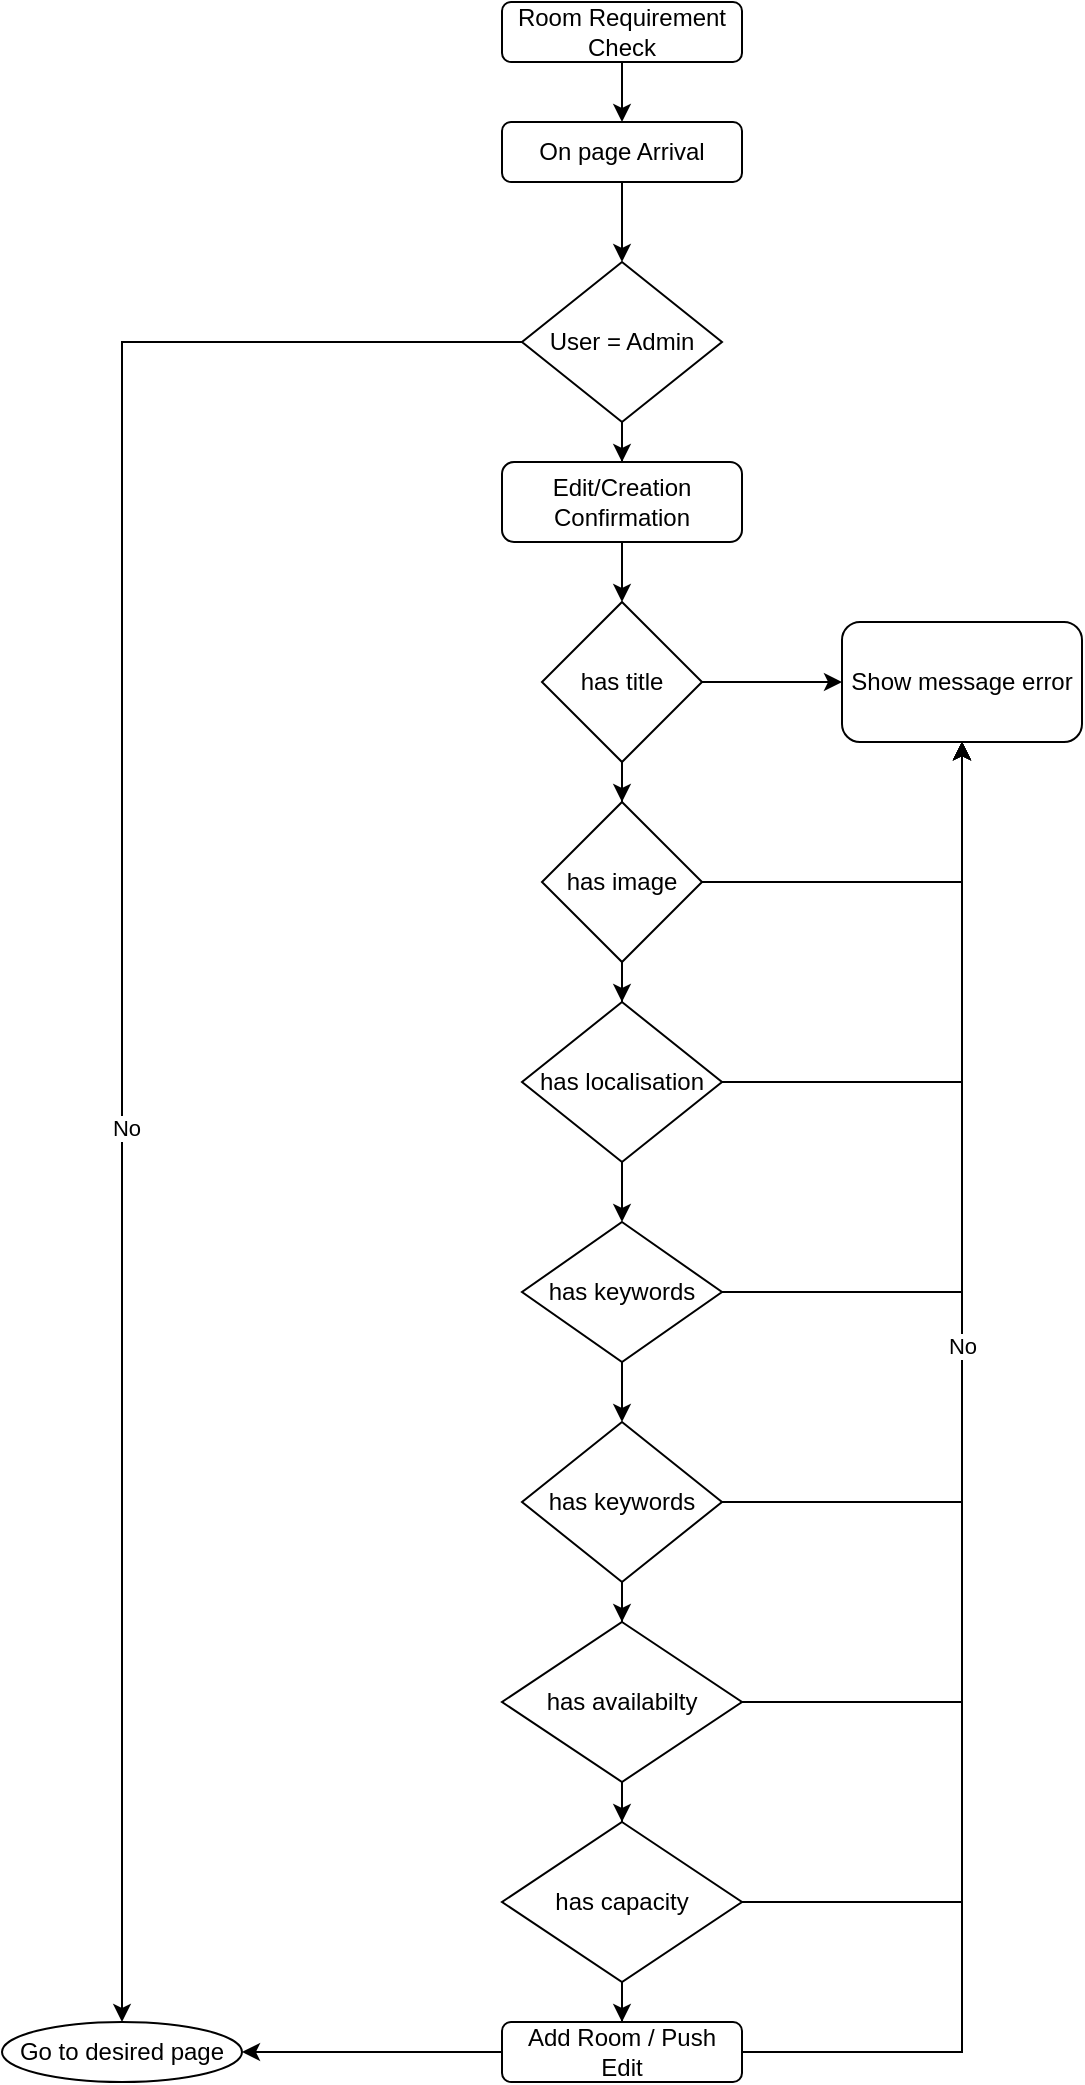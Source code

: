 <mxfile version="27.1.6">
  <diagram id="C5RBs43oDa-KdzZeNtuy" name="Page-1">
    <mxGraphModel dx="577" dy="1150" grid="1" gridSize="10" guides="1" tooltips="1" connect="1" arrows="1" fold="1" page="1" pageScale="1" pageWidth="827" pageHeight="1169" math="0" shadow="0">
      <root>
        <mxCell id="WIyWlLk6GJQsqaUBKTNV-0" />
        <mxCell id="WIyWlLk6GJQsqaUBKTNV-1" parent="WIyWlLk6GJQsqaUBKTNV-0" />
        <mxCell id="UW4Dl20vLm4pyve4zOM9-10" value="" style="edgeStyle=orthogonalEdgeStyle;rounded=0;orthogonalLoop=1;jettySize=auto;html=1;" edge="1" parent="WIyWlLk6GJQsqaUBKTNV-1" source="UW4Dl20vLm4pyve4zOM9-0" target="UW4Dl20vLm4pyve4zOM9-9">
          <mxGeometry relative="1" as="geometry" />
        </mxCell>
        <mxCell id="UW4Dl20vLm4pyve4zOM9-0" value="Room Requirement Check" style="rounded=1;whiteSpace=wrap;html=1;" vertex="1" parent="WIyWlLk6GJQsqaUBKTNV-1">
          <mxGeometry x="340" y="40" width="120" height="30" as="geometry" />
        </mxCell>
        <mxCell id="UW4Dl20vLm4pyve4zOM9-15" value="" style="edgeStyle=orthogonalEdgeStyle;rounded=0;orthogonalLoop=1;jettySize=auto;html=1;" edge="1" parent="WIyWlLk6GJQsqaUBKTNV-1" source="UW4Dl20vLm4pyve4zOM9-1" target="UW4Dl20vLm4pyve4zOM9-2">
          <mxGeometry relative="1" as="geometry" />
        </mxCell>
        <mxCell id="UW4Dl20vLm4pyve4zOM9-29" value="" style="edgeStyle=orthogonalEdgeStyle;rounded=0;orthogonalLoop=1;jettySize=auto;html=1;" edge="1" parent="WIyWlLk6GJQsqaUBKTNV-1" source="UW4Dl20vLm4pyve4zOM9-1" target="UW4Dl20vLm4pyve4zOM9-28">
          <mxGeometry relative="1" as="geometry" />
        </mxCell>
        <mxCell id="UW4Dl20vLm4pyve4zOM9-1" value="has title" style="rhombus;whiteSpace=wrap;html=1;" vertex="1" parent="WIyWlLk6GJQsqaUBKTNV-1">
          <mxGeometry x="360" y="340" width="80" height="80" as="geometry" />
        </mxCell>
        <mxCell id="UW4Dl20vLm4pyve4zOM9-16" value="" style="edgeStyle=orthogonalEdgeStyle;rounded=0;orthogonalLoop=1;jettySize=auto;html=1;" edge="1" parent="WIyWlLk6GJQsqaUBKTNV-1" source="UW4Dl20vLm4pyve4zOM9-2" target="UW4Dl20vLm4pyve4zOM9-3">
          <mxGeometry relative="1" as="geometry" />
        </mxCell>
        <mxCell id="UW4Dl20vLm4pyve4zOM9-30" style="edgeStyle=orthogonalEdgeStyle;rounded=0;orthogonalLoop=1;jettySize=auto;html=1;entryX=0.5;entryY=1;entryDx=0;entryDy=0;exitX=1;exitY=0.5;exitDx=0;exitDy=0;" edge="1" parent="WIyWlLk6GJQsqaUBKTNV-1" source="UW4Dl20vLm4pyve4zOM9-2" target="UW4Dl20vLm4pyve4zOM9-28">
          <mxGeometry relative="1" as="geometry" />
        </mxCell>
        <mxCell id="UW4Dl20vLm4pyve4zOM9-2" value="has image" style="rhombus;whiteSpace=wrap;html=1;" vertex="1" parent="WIyWlLk6GJQsqaUBKTNV-1">
          <mxGeometry x="360" y="440" width="80" height="80" as="geometry" />
        </mxCell>
        <mxCell id="UW4Dl20vLm4pyve4zOM9-17" value="" style="edgeStyle=orthogonalEdgeStyle;rounded=0;orthogonalLoop=1;jettySize=auto;html=1;" edge="1" parent="WIyWlLk6GJQsqaUBKTNV-1" source="UW4Dl20vLm4pyve4zOM9-3" target="UW4Dl20vLm4pyve4zOM9-4">
          <mxGeometry relative="1" as="geometry" />
        </mxCell>
        <mxCell id="UW4Dl20vLm4pyve4zOM9-31" style="edgeStyle=orthogonalEdgeStyle;rounded=0;orthogonalLoop=1;jettySize=auto;html=1;entryX=0.5;entryY=1;entryDx=0;entryDy=0;" edge="1" parent="WIyWlLk6GJQsqaUBKTNV-1" source="UW4Dl20vLm4pyve4zOM9-3" target="UW4Dl20vLm4pyve4zOM9-28">
          <mxGeometry relative="1" as="geometry" />
        </mxCell>
        <mxCell id="UW4Dl20vLm4pyve4zOM9-3" value="has localisation" style="rhombus;whiteSpace=wrap;html=1;" vertex="1" parent="WIyWlLk6GJQsqaUBKTNV-1">
          <mxGeometry x="350" y="540" width="100" height="80" as="geometry" />
        </mxCell>
        <mxCell id="UW4Dl20vLm4pyve4zOM9-11" value="" style="edgeStyle=orthogonalEdgeStyle;rounded=0;orthogonalLoop=1;jettySize=auto;html=1;" edge="1" parent="WIyWlLk6GJQsqaUBKTNV-1" source="UW4Dl20vLm4pyve4zOM9-4" target="UW4Dl20vLm4pyve4zOM9-5">
          <mxGeometry relative="1" as="geometry" />
        </mxCell>
        <mxCell id="UW4Dl20vLm4pyve4zOM9-32" style="edgeStyle=orthogonalEdgeStyle;rounded=0;orthogonalLoop=1;jettySize=auto;html=1;" edge="1" parent="WIyWlLk6GJQsqaUBKTNV-1" source="UW4Dl20vLm4pyve4zOM9-4" target="UW4Dl20vLm4pyve4zOM9-28">
          <mxGeometry relative="1" as="geometry" />
        </mxCell>
        <mxCell id="UW4Dl20vLm4pyve4zOM9-4" value="has keywords" style="rhombus;whiteSpace=wrap;html=1;" vertex="1" parent="WIyWlLk6GJQsqaUBKTNV-1">
          <mxGeometry x="350" y="650" width="100" height="70" as="geometry" />
        </mxCell>
        <mxCell id="UW4Dl20vLm4pyve4zOM9-19" value="" style="edgeStyle=orthogonalEdgeStyle;rounded=0;orthogonalLoop=1;jettySize=auto;html=1;" edge="1" parent="WIyWlLk6GJQsqaUBKTNV-1" source="UW4Dl20vLm4pyve4zOM9-5" target="UW4Dl20vLm4pyve4zOM9-18">
          <mxGeometry relative="1" as="geometry" />
        </mxCell>
        <mxCell id="UW4Dl20vLm4pyve4zOM9-33" style="edgeStyle=orthogonalEdgeStyle;rounded=0;orthogonalLoop=1;jettySize=auto;html=1;entryX=0.5;entryY=1;entryDx=0;entryDy=0;" edge="1" parent="WIyWlLk6GJQsqaUBKTNV-1" source="UW4Dl20vLm4pyve4zOM9-5" target="UW4Dl20vLm4pyve4zOM9-28">
          <mxGeometry relative="1" as="geometry" />
        </mxCell>
        <mxCell id="UW4Dl20vLm4pyve4zOM9-5" value="has keywords" style="rhombus;whiteSpace=wrap;html=1;" vertex="1" parent="WIyWlLk6GJQsqaUBKTNV-1">
          <mxGeometry x="350" y="750" width="100" height="80" as="geometry" />
        </mxCell>
        <mxCell id="UW4Dl20vLm4pyve4zOM9-13" value="" style="edgeStyle=orthogonalEdgeStyle;rounded=0;orthogonalLoop=1;jettySize=auto;html=1;" edge="1" parent="WIyWlLk6GJQsqaUBKTNV-1" source="UW4Dl20vLm4pyve4zOM9-6" target="UW4Dl20vLm4pyve4zOM9-8">
          <mxGeometry relative="1" as="geometry" />
        </mxCell>
        <mxCell id="UW4Dl20vLm4pyve4zOM9-22" style="edgeStyle=orthogonalEdgeStyle;rounded=0;orthogonalLoop=1;jettySize=auto;html=1;exitX=0;exitY=0.5;exitDx=0;exitDy=0;entryX=0.5;entryY=0;entryDx=0;entryDy=0;" edge="1" parent="WIyWlLk6GJQsqaUBKTNV-1" source="UW4Dl20vLm4pyve4zOM9-6" target="UW4Dl20vLm4pyve4zOM9-24">
          <mxGeometry relative="1" as="geometry">
            <mxPoint x="130" y="210" as="targetPoint" />
            <Array as="points">
              <mxPoint x="150" y="210" />
            </Array>
          </mxGeometry>
        </mxCell>
        <mxCell id="UW4Dl20vLm4pyve4zOM9-23" value="No" style="edgeLabel;html=1;align=center;verticalAlign=middle;resizable=0;points=[];" vertex="1" connectable="0" parent="UW4Dl20vLm4pyve4zOM9-22">
          <mxGeometry x="0.134" y="-3" relative="1" as="geometry">
            <mxPoint x="5" y="3" as="offset" />
          </mxGeometry>
        </mxCell>
        <mxCell id="UW4Dl20vLm4pyve4zOM9-6" value="User = Admin" style="rhombus;whiteSpace=wrap;html=1;" vertex="1" parent="WIyWlLk6GJQsqaUBKTNV-1">
          <mxGeometry x="350" y="170" width="100" height="80" as="geometry" />
        </mxCell>
        <mxCell id="UW4Dl20vLm4pyve4zOM9-14" value="" style="edgeStyle=orthogonalEdgeStyle;rounded=0;orthogonalLoop=1;jettySize=auto;html=1;" edge="1" parent="WIyWlLk6GJQsqaUBKTNV-1" source="UW4Dl20vLm4pyve4zOM9-8" target="UW4Dl20vLm4pyve4zOM9-1">
          <mxGeometry relative="1" as="geometry" />
        </mxCell>
        <mxCell id="UW4Dl20vLm4pyve4zOM9-8" value="Edit/Creation Confirmation" style="rounded=1;whiteSpace=wrap;html=1;" vertex="1" parent="WIyWlLk6GJQsqaUBKTNV-1">
          <mxGeometry x="340" y="270" width="120" height="40" as="geometry" />
        </mxCell>
        <mxCell id="UW4Dl20vLm4pyve4zOM9-12" value="" style="edgeStyle=orthogonalEdgeStyle;rounded=0;orthogonalLoop=1;jettySize=auto;html=1;" edge="1" parent="WIyWlLk6GJQsqaUBKTNV-1" source="UW4Dl20vLm4pyve4zOM9-9" target="UW4Dl20vLm4pyve4zOM9-6">
          <mxGeometry relative="1" as="geometry" />
        </mxCell>
        <mxCell id="UW4Dl20vLm4pyve4zOM9-9" value="On page Arrival" style="rounded=1;whiteSpace=wrap;html=1;" vertex="1" parent="WIyWlLk6GJQsqaUBKTNV-1">
          <mxGeometry x="340" y="100" width="120" height="30" as="geometry" />
        </mxCell>
        <mxCell id="UW4Dl20vLm4pyve4zOM9-21" value="" style="edgeStyle=orthogonalEdgeStyle;rounded=0;orthogonalLoop=1;jettySize=auto;html=1;" edge="1" parent="WIyWlLk6GJQsqaUBKTNV-1" source="UW4Dl20vLm4pyve4zOM9-18" target="UW4Dl20vLm4pyve4zOM9-20">
          <mxGeometry relative="1" as="geometry" />
        </mxCell>
        <mxCell id="UW4Dl20vLm4pyve4zOM9-34" style="edgeStyle=orthogonalEdgeStyle;rounded=0;orthogonalLoop=1;jettySize=auto;html=1;entryX=0.5;entryY=1;entryDx=0;entryDy=0;" edge="1" parent="WIyWlLk6GJQsqaUBKTNV-1" source="UW4Dl20vLm4pyve4zOM9-18" target="UW4Dl20vLm4pyve4zOM9-28">
          <mxGeometry relative="1" as="geometry" />
        </mxCell>
        <mxCell id="UW4Dl20vLm4pyve4zOM9-18" value="has availabilty" style="rhombus;whiteSpace=wrap;html=1;" vertex="1" parent="WIyWlLk6GJQsqaUBKTNV-1">
          <mxGeometry x="340" y="850" width="120" height="80" as="geometry" />
        </mxCell>
        <mxCell id="UW4Dl20vLm4pyve4zOM9-27" value="" style="edgeStyle=orthogonalEdgeStyle;rounded=0;orthogonalLoop=1;jettySize=auto;html=1;" edge="1" parent="WIyWlLk6GJQsqaUBKTNV-1" source="UW4Dl20vLm4pyve4zOM9-20" target="UW4Dl20vLm4pyve4zOM9-25">
          <mxGeometry relative="1" as="geometry" />
        </mxCell>
        <mxCell id="UW4Dl20vLm4pyve4zOM9-35" style="edgeStyle=orthogonalEdgeStyle;rounded=0;orthogonalLoop=1;jettySize=auto;html=1;entryX=0.5;entryY=1;entryDx=0;entryDy=0;" edge="1" parent="WIyWlLk6GJQsqaUBKTNV-1" source="UW4Dl20vLm4pyve4zOM9-20" target="UW4Dl20vLm4pyve4zOM9-28">
          <mxGeometry relative="1" as="geometry" />
        </mxCell>
        <mxCell id="UW4Dl20vLm4pyve4zOM9-20" value="has capacity" style="rhombus;whiteSpace=wrap;html=1;" vertex="1" parent="WIyWlLk6GJQsqaUBKTNV-1">
          <mxGeometry x="340" y="950" width="120" height="80" as="geometry" />
        </mxCell>
        <mxCell id="UW4Dl20vLm4pyve4zOM9-24" value="Go to desired page" style="ellipse;whiteSpace=wrap;html=1;" vertex="1" parent="WIyWlLk6GJQsqaUBKTNV-1">
          <mxGeometry x="90" y="1050" width="120" height="30" as="geometry" />
        </mxCell>
        <mxCell id="UW4Dl20vLm4pyve4zOM9-26" style="edgeStyle=orthogonalEdgeStyle;rounded=0;orthogonalLoop=1;jettySize=auto;html=1;entryX=1;entryY=0.5;entryDx=0;entryDy=0;" edge="1" parent="WIyWlLk6GJQsqaUBKTNV-1" source="UW4Dl20vLm4pyve4zOM9-25" target="UW4Dl20vLm4pyve4zOM9-24">
          <mxGeometry relative="1" as="geometry" />
        </mxCell>
        <mxCell id="UW4Dl20vLm4pyve4zOM9-36" style="edgeStyle=orthogonalEdgeStyle;rounded=0;orthogonalLoop=1;jettySize=auto;html=1;entryX=0.5;entryY=1;entryDx=0;entryDy=0;" edge="1" parent="WIyWlLk6GJQsqaUBKTNV-1" source="UW4Dl20vLm4pyve4zOM9-25" target="UW4Dl20vLm4pyve4zOM9-28">
          <mxGeometry relative="1" as="geometry" />
        </mxCell>
        <mxCell id="UW4Dl20vLm4pyve4zOM9-37" value="No" style="edgeLabel;html=1;align=center;verticalAlign=middle;resizable=0;points=[];" vertex="1" connectable="0" parent="UW4Dl20vLm4pyve4zOM9-36">
          <mxGeometry x="0.208" relative="1" as="geometry">
            <mxPoint y="-1" as="offset" />
          </mxGeometry>
        </mxCell>
        <mxCell id="UW4Dl20vLm4pyve4zOM9-25" value="Add Room / Push Edit" style="rounded=1;whiteSpace=wrap;html=1;" vertex="1" parent="WIyWlLk6GJQsqaUBKTNV-1">
          <mxGeometry x="340" y="1050" width="120" height="30" as="geometry" />
        </mxCell>
        <mxCell id="UW4Dl20vLm4pyve4zOM9-28" value="Show message error" style="rounded=1;whiteSpace=wrap;html=1;" vertex="1" parent="WIyWlLk6GJQsqaUBKTNV-1">
          <mxGeometry x="510" y="350" width="120" height="60" as="geometry" />
        </mxCell>
      </root>
    </mxGraphModel>
  </diagram>
</mxfile>

